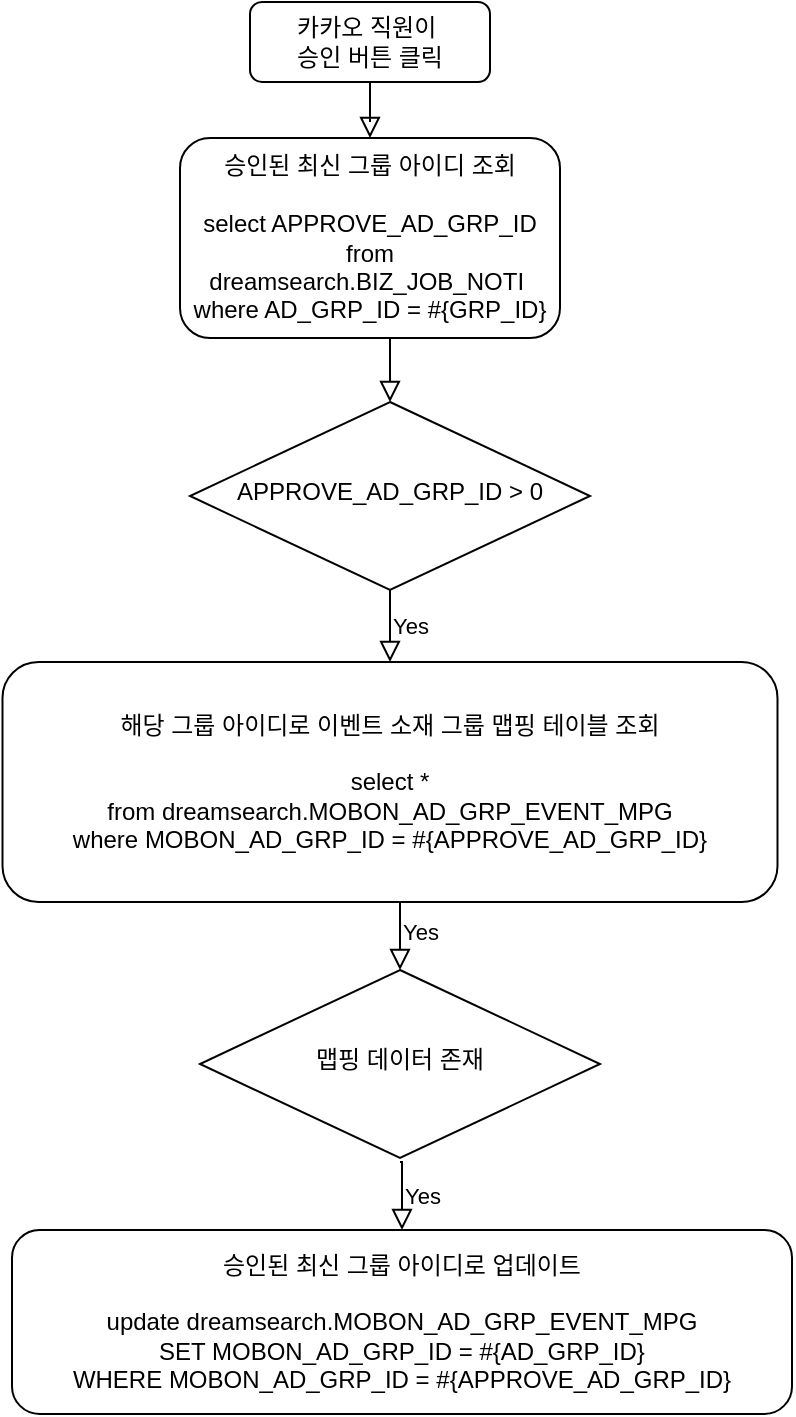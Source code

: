 <mxfile version="20.4.1" type="github">
  <diagram id="C5RBs43oDa-KdzZeNtuy" name="Page-1">
    <mxGraphModel dx="1662" dy="762" grid="1" gridSize="10" guides="1" tooltips="1" connect="1" arrows="1" fold="1" page="1" pageScale="1" pageWidth="827" pageHeight="1169" math="0" shadow="0">
      <root>
        <mxCell id="WIyWlLk6GJQsqaUBKTNV-0" />
        <mxCell id="WIyWlLk6GJQsqaUBKTNV-1" parent="WIyWlLk6GJQsqaUBKTNV-0" />
        <mxCell id="WIyWlLk6GJQsqaUBKTNV-3" value="카카오 직원이&amp;nbsp;&lt;br&gt;승인 버튼 클릭" style="rounded=1;whiteSpace=wrap;html=1;fontSize=12;glass=0;strokeWidth=1;shadow=0;" parent="WIyWlLk6GJQsqaUBKTNV-1" vertex="1">
          <mxGeometry x="160" y="80" width="120" height="40" as="geometry" />
        </mxCell>
        <mxCell id="8r-Owe_XGoAO7W85Ogez-0" value="승인된 최신 그룹 아이디 조회&lt;br&gt;&lt;br&gt;select APPROVE_AD_GRP_ID&lt;br&gt;from dreamsearch.BIZ_JOB_NOTI&amp;nbsp;&lt;br&gt;where AD_GRP_ID = #{GRP_ID}" style="rounded=1;whiteSpace=wrap;html=1;fontSize=12;glass=0;strokeWidth=1;shadow=0;" vertex="1" parent="WIyWlLk6GJQsqaUBKTNV-1">
          <mxGeometry x="125" y="148" width="190" height="100" as="geometry" />
        </mxCell>
        <mxCell id="8r-Owe_XGoAO7W85Ogez-1" value="" style="rounded=0;html=1;jettySize=auto;orthogonalLoop=1;fontSize=11;endArrow=block;endFill=0;endSize=8;strokeWidth=1;shadow=0;labelBackgroundColor=none;edgeStyle=orthogonalEdgeStyle;exitX=0.5;exitY=1;exitDx=0;exitDy=0;" edge="1" parent="WIyWlLk6GJQsqaUBKTNV-1" source="WIyWlLk6GJQsqaUBKTNV-3" target="8r-Owe_XGoAO7W85Ogez-0">
          <mxGeometry x="0.333" y="20" relative="1" as="geometry">
            <mxPoint as="offset" />
            <mxPoint x="230" y="380" as="sourcePoint" />
            <mxPoint x="230" y="440" as="targetPoint" />
          </mxGeometry>
        </mxCell>
        <mxCell id="8r-Owe_XGoAO7W85Ogez-3" value="APPROVE_AD_GRP_ID &amp;gt; 0" style="rhombus;whiteSpace=wrap;html=1;shadow=0;fontFamily=Helvetica;fontSize=12;align=center;strokeWidth=1;spacing=6;spacingTop=-4;" vertex="1" parent="WIyWlLk6GJQsqaUBKTNV-1">
          <mxGeometry x="130" y="280" width="200" height="94" as="geometry" />
        </mxCell>
        <mxCell id="8r-Owe_XGoAO7W85Ogez-4" value="" style="rounded=0;html=1;jettySize=auto;orthogonalLoop=1;fontSize=11;endArrow=block;endFill=0;endSize=8;strokeWidth=1;shadow=0;labelBackgroundColor=none;edgeStyle=orthogonalEdgeStyle;exitX=0.5;exitY=1;exitDx=0;exitDy=0;entryX=0.5;entryY=0;entryDx=0;entryDy=0;" edge="1" parent="WIyWlLk6GJQsqaUBKTNV-1" source="8r-Owe_XGoAO7W85Ogez-0" target="8r-Owe_XGoAO7W85Ogez-3">
          <mxGeometry x="0.333" y="20" relative="1" as="geometry">
            <mxPoint as="offset" />
            <mxPoint x="230" y="130" as="sourcePoint" />
            <mxPoint x="230" y="154" as="targetPoint" />
          </mxGeometry>
        </mxCell>
        <mxCell id="8r-Owe_XGoAO7W85Ogez-5" value="해당 그룹 아이디로 이벤트 소재 그룹 맵핑 테이블 조회&lt;br&gt;&lt;br&gt;select *&lt;br&gt;from dreamsearch.MOBON_AD_GRP_EVENT_MPG&lt;br&gt;where MOBON_AD_GRP_ID = #{APPROVE_AD_GRP_ID}" style="rounded=1;whiteSpace=wrap;html=1;fontSize=12;glass=0;strokeWidth=1;shadow=0;" vertex="1" parent="WIyWlLk6GJQsqaUBKTNV-1">
          <mxGeometry x="36.25" y="410" width="387.5" height="120" as="geometry" />
        </mxCell>
        <mxCell id="8r-Owe_XGoAO7W85Ogez-6" value="Yes" style="edgeStyle=orthogonalEdgeStyle;rounded=0;html=1;jettySize=auto;orthogonalLoop=1;fontSize=11;endArrow=block;endFill=0;endSize=8;strokeWidth=1;shadow=0;labelBackgroundColor=none;exitX=0.5;exitY=1;exitDx=0;exitDy=0;entryX=0.5;entryY=0;entryDx=0;entryDy=0;" edge="1" parent="WIyWlLk6GJQsqaUBKTNV-1" source="8r-Owe_XGoAO7W85Ogez-3" target="8r-Owe_XGoAO7W85Ogez-5">
          <mxGeometry y="10" relative="1" as="geometry">
            <mxPoint as="offset" />
            <mxPoint x="580" y="330.0" as="sourcePoint" />
            <mxPoint x="630" y="330.0" as="targetPoint" />
          </mxGeometry>
        </mxCell>
        <mxCell id="8r-Owe_XGoAO7W85Ogez-7" value="맵핑 데이터 존재" style="rhombus;whiteSpace=wrap;html=1;shadow=0;fontFamily=Helvetica;fontSize=12;align=center;strokeWidth=1;spacing=6;spacingTop=-4;" vertex="1" parent="WIyWlLk6GJQsqaUBKTNV-1">
          <mxGeometry x="135" y="564" width="200" height="94" as="geometry" />
        </mxCell>
        <mxCell id="8r-Owe_XGoAO7W85Ogez-8" value="Yes" style="edgeStyle=orthogonalEdgeStyle;rounded=0;html=1;jettySize=auto;orthogonalLoop=1;fontSize=11;endArrow=block;endFill=0;endSize=8;strokeWidth=1;shadow=0;labelBackgroundColor=none;exitX=0.5;exitY=1;exitDx=0;exitDy=0;entryX=0.5;entryY=0;entryDx=0;entryDy=0;" edge="1" parent="WIyWlLk6GJQsqaUBKTNV-1" source="8r-Owe_XGoAO7W85Ogez-5" target="8r-Owe_XGoAO7W85Ogez-7">
          <mxGeometry y="10" relative="1" as="geometry">
            <mxPoint as="offset" />
            <mxPoint x="240" y="384" as="sourcePoint" />
            <mxPoint x="240" y="420.0" as="targetPoint" />
          </mxGeometry>
        </mxCell>
        <mxCell id="8r-Owe_XGoAO7W85Ogez-9" value="승인된 최신 그룹 아이디로 업데이트&lt;br&gt;&lt;br&gt;update dreamsearch.MOBON_AD_GRP_EVENT_MPG&lt;br&gt;SET MOBON_AD_GRP_ID = #{AD_GRP_ID}&lt;br&gt;WHERE MOBON_AD_GRP_ID = #{APPROVE_AD_GRP_ID}" style="rounded=1;whiteSpace=wrap;html=1;fontSize=12;glass=0;strokeWidth=1;shadow=0;" vertex="1" parent="WIyWlLk6GJQsqaUBKTNV-1">
          <mxGeometry x="41" y="694" width="390" height="92" as="geometry" />
        </mxCell>
        <mxCell id="8r-Owe_XGoAO7W85Ogez-10" value="Yes" style="edgeStyle=orthogonalEdgeStyle;rounded=0;html=1;jettySize=auto;orthogonalLoop=1;fontSize=11;endArrow=block;endFill=0;endSize=8;strokeWidth=1;shadow=0;labelBackgroundColor=none;entryX=0.5;entryY=0;entryDx=0;entryDy=0;" edge="1" parent="WIyWlLk6GJQsqaUBKTNV-1" target="8r-Owe_XGoAO7W85Ogez-9">
          <mxGeometry y="10" relative="1" as="geometry">
            <mxPoint as="offset" />
            <mxPoint x="235" y="660" as="sourcePoint" />
            <mxPoint x="245" y="568" as="targetPoint" />
            <Array as="points">
              <mxPoint x="236" y="660" />
            </Array>
          </mxGeometry>
        </mxCell>
      </root>
    </mxGraphModel>
  </diagram>
</mxfile>
